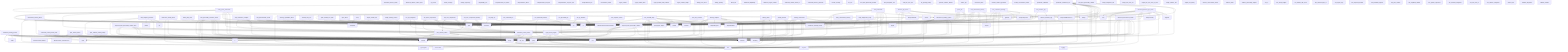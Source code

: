 graph TD
    advanced_autonomous_trainer[advanced_autonomous_trainer]
    advanced_subzero_trainer[advanced_subzero_trainer]
    advanced_subzero_trainer_fixed[advanced_subzero_trainer_fixed]
    advanced_training_system[advanced_training_system]
    api_server[api_server]
    api_utils[api_utils]
    argparse[argparse]
    article_manager[article_manager]
    ast[ast]
    asyncio[asyncio]
    autonomous_training_demo[autonomous_training_demo]
    autonomous_training_system[autonomous_training_system]
    cleanup_repository[cleanup_repository]
    code_diagram_generator[code_diagram_generator]
    compatibility_test[compatibility_test]
    comprehensive_bot_trainer[comprehensive_bot_trainer]
    comprehensive_demo[comprehensive_demo]
    comprehensive_final_test[comprehensive_final_test]
    comprehensive_sub_zero_test[comprehensive_sub_zero_test]
    comprehensive_test[comprehensive_test]
    continuous_learning_trainer[continuous_learning_trainer]
    continuous_training_demo[continuous_training_demo]
    conversation_trainer[conversation_trainer]
    crypto_chatbot[crypto_chatbot]
    crypto_chatbot_fixed[crypto_chatbot_fixed]
    crypto_chatbot_fixed_subzero[crypto_chatbot_fixed_subzero]
    crypto_chatbot_simple[crypto_chatbot_simple]
    crypto_news_insights[crypto_news_insights]
    datetime[datetime]
    debug_exact_issue[debug_exact_issue]
    debug_greeting[debug_greeting]
    debug_strip_error[debug_strip_error]
    demo_bot[demo_bot]
    download_dailydialog[download_dailydialog]
    dual_personality_intensive_trainer[dual_personality_intensive_trainer]
    enhanced_crypto_chatbot[enhanced_crypto_chatbot]
    enhanced_kointoss_api_server[enhanced_kointoss_api_server]
    enhanced_normal_trainer[enhanced_normal_trainer]
    enhanced_normal_trainer_fixed[enhanced_normal_trainer_fixed]
    enhanced_normal_trainer_v2[enhanced_normal_trainer_v2]
    enhanced_subzero_generator[enhanced_subzero_generator]
    execute_cleanup[execute_cleanup]
    fastapi[fastapi]
    fastapi_middleware_cors[fastapi.middleware.cors]
    fastapi_responses[fastapi.responses]
    fastapi_security[fastapi.security]
    fastapi_staticfiles[fastapi.staticfiles]
    file_test[file_test]
    final_dual_personality_chatbot[final_dual_personality_chatbot]
    final_integration_test[final_integration_test]
    final_sub_zero_test[final_sub_zero_test]
    final_system_verification[final_system_verification]
    final_verification[final_verification]
    final_verification_complete[final_verification_complete]
    fix_greeting_debug[fix_greeting_debug]
    full_implementation_check[full_implementation_check]
    generate_subzero_dataset[generate_subzero_dataset]
    glob[glob]
    iframe_app[iframe_app]
    improved_dual_personality_chatbot[improved_dual_personality_chatbot]
    improved_dual_personality_chatbot_fixed[improved_dual_personality_chatbot_fixed]
    interactive_demo[interactive_demo]
    json[json]
    kointoss_api_server[kointoss_api_server]
    kointoss_streamlit_app[kointoss_streamlit_app]
    kucoin_client[kucoin.client]
    learning_capabilities_demo[learning_capabilities_demo]
    logging[logging]
    massive_subzero_generator[massive_subzero_generator]
    math[math]
    matplotlib_dates[matplotlib.dates]
    matplotlib_pyplot[matplotlib.pyplot]
    minimal_strip_test[minimal_strip_test]
    normal_conversation_trainer[normal_conversation_trainer]
    numpy[numpy]
    os[os]
    pandas[pandas]
    pathlib[pathlib]
    pickle[pickle]
    plotly_graph_objects[plotly.graph_objects]
    production_validation[production_validation]
    production_verification_test[production_verification_test]
    pure_dual_personality_chatbot[pure_dual_personality_chatbot]
    pure_normal_trainer[pure_normal_trainer]
    pure_subzero_trainer[pure_subzero_trainer]
    pure_subzero_trainer_backup[pure_subzero_trainer_backup]
    pycoingecko[pycoingecko]
    pydantic[pydantic]
    quick_chatbot_test_fixed[quick_chatbot_test_fixed]
    quick_demo[quick_demo]
    quick_test[quick_test]
    random[random]
    re[re]
    requests[requests]
    setup[setup]
    setuptools[setuptools]
    signal[signal]
    simple_chatbot_test[simple_chatbot_test]
    simple_integration_test[simple_integration_test]
    simple_sub_zero_test[simple_sub_zero_test]
    simple_sub_zero_test_no_torch[simple_sub_zero_test_no_torch]
    simple_subzero_test[simple_subzero_test]
    simple_test_debug[simple_test_debug]
    simple_training_monitor[simple_training_monitor]
    sklearn_feature_extraction_text[sklearn.feature_extraction.text]
    sklearn_metrics_pairwise[sklearn.metrics.pairwise]
    start_autonomous_training[start_autonomous_training]
    streamlit[streamlit]
    subzero_conversation_trainer[subzero_conversation_trainer]
    subzero_demo[subzero_demo]
    subzero_personality_adapter[subzero_personality_adapter]
    sys[sys]
    test_ai[test_ai]
    test_api_integration[test_api_integration]
    test_article_insights[test_article_insights]
    test_basic_components[test_basic_components]
    test_chatbot_with_news[test_chatbot_with_news]
    test_continuous_learning[test_continuous_learning]
    test_core_components[test_core_components]
    test_core_components_backup[test_core_components_backup]
    test_doge_fix[test_doge_fix]
    test_enhanced_bot[test_enhanced_bot]
    test_enhanced_bot_v2[test_enhanced_bot_v2]
    test_enhanced_features[test_enhanced_features]
    test_import_only[test_import_only]
    test_improved_chatbot[test_improved_chatbot]
    test_individual_imports[test_individual_imports]
    test_kointoss_app[test_kointoss_app]
    test_personality_fix[test_personality_fix]
    test_pi_detection[test_pi_detection]
    test_pure_chatbot[test_pure_chatbot]
    test_response_format[test_response_format]
    test_simplified_chatbot[test_simplified_chatbot]
    test_specific_responses[test_specific_responses]
    test_streamlit_deps[test_streamlit_deps]
    test_streamlit_integration[test_streamlit_integration]
    test_sub_zero_fix[test_sub_zero_fix]
    test_subzero_integration[test_subzero_integration]
    test_user_scenario[test_user_scenario]
    threading[threading]
    time[time]
    timeout_test[timeout_test]
    traceback[traceback]
    training_analytics[training_analytics]
    training_demo[training_demo]
    training_monitor[training_monitor]
    training_orchestrator[training_orchestrator]
    typing[typing]
    uuid[uuid]
    uvicorn[uvicorn]
    vaderSentiment_vaderSentiment[vaderSentiment.vaderSentiment]
    validate_integration[validate_integration]
    validate_subzero[validate_subzero]
    verify_autonomous_training[verify_autonomous_training]
    verify_deployment_ready[verify_deployment_ready]
    advanced_autonomous_trainer --> datetime
    advanced_autonomous_trainer --> improved_dual_personality_chatbot
    advanced_autonomous_trainer --> json
    advanced_autonomous_trainer --> numpy
    advanced_autonomous_trainer --> random
    advanced_autonomous_trainer --> requests
    advanced_autonomous_trainer --> threading
    advanced_autonomous_trainer --> time
    advanced_autonomous_trainer --> traceback
    advanced_autonomous_trainer --> typing
    advanced_training_system --> datetime
    advanced_training_system --> json
    advanced_training_system --> math
    advanced_training_system --> numpy
    advanced_training_system --> pickle
    advanced_training_system --> random
    advanced_training_system --> re
    advanced_training_system --> threading
    advanced_training_system --> time
    advanced_training_system --> typing
    api_utils --> kucoin_client
    api_utils --> logging
    api_utils --> pycoingecko
    api_utils --> requests
    api_utils --> time
    autonomous_training_demo --> glob
    autonomous_training_demo --> improved_dual_personality_chatbot
    autonomous_training_demo --> json
    autonomous_training_demo --> os
    autonomous_training_demo --> sys
    autonomous_training_demo --> time
    autonomous_training_demo --> traceback
    autonomous_training_system --> datetime
    autonomous_training_system --> improved_dual_personality_chatbot
    autonomous_training_system --> json
    autonomous_training_system --> numpy
    autonomous_training_system --> random
    autonomous_training_system --> threading
    autonomous_training_system --> time
    autonomous_training_system --> typing
    code_diagram_generator --> ast
    code_diagram_generator --> json
    code_diagram_generator --> os
    code_diagram_generator --> pathlib
    code_diagram_generator --> re
    code_diagram_generator --> typing
    continuous_training_demo --> improved_dual_personality_chatbot
    continuous_training_demo --> random
    continuous_training_demo --> time
    crypto_news_insights --> datetime
    crypto_news_insights --> json
    crypto_news_insights --> re
    crypto_news_insights --> requests
    crypto_news_insights --> time
    crypto_news_insights --> typing
    debug_strip_error --> improved_dual_personality_chatbot
    debug_strip_error --> traceback
    dual_personality_intensive_trainer --> datetime
    dual_personality_intensive_trainer --> improved_dual_personality_chatbot
    dual_personality_intensive_trainer --> json
    dual_personality_intensive_trainer --> numpy
    dual_personality_intensive_trainer --> random
    dual_personality_intensive_trainer --> requests
    dual_personality_intensive_trainer --> threading
    dual_personality_intensive_trainer --> time
    dual_personality_intensive_trainer --> traceback
    dual_personality_intensive_trainer --> typing
    enhanced_kointoss_api_server --> advanced_autonomous_trainer
    enhanced_kointoss_api_server --> argparse
    enhanced_kointoss_api_server --> asyncio
    enhanced_kointoss_api_server --> datetime
    enhanced_kointoss_api_server --> fastapi
    enhanced_kointoss_api_server --> fastapi_middleware_cors
    enhanced_kointoss_api_server --> fastapi_responses
    enhanced_kointoss_api_server --> fastapi_security
    enhanced_kointoss_api_server --> improved_dual_personality_chatbot
    enhanced_kointoss_api_server --> json
    enhanced_kointoss_api_server --> logging
    enhanced_kointoss_api_server --> pydantic
    enhanced_kointoss_api_server --> time
    enhanced_kointoss_api_server --> typing
    enhanced_kointoss_api_server --> uuid
    enhanced_kointoss_api_server --> uvicorn
    enhanced_normal_trainer --> api_utils
    enhanced_normal_trainer --> json
    enhanced_normal_trainer --> math
    enhanced_normal_trainer --> numpy
    enhanced_normal_trainer --> random
    enhanced_normal_trainer --> re
    enhanced_normal_trainer --> typing
    enhanced_normal_trainer_fixed --> api_utils
    enhanced_normal_trainer_fixed --> json
    enhanced_normal_trainer_fixed --> math
    enhanced_normal_trainer_fixed --> numpy
    enhanced_normal_trainer_fixed --> random
    enhanced_normal_trainer_fixed --> re
    enhanced_normal_trainer_fixed --> typing
    final_system_verification --> api_utils
    final_system_verification --> autonomous_training_system
    final_system_verification --> datetime
    final_system_verification --> enhanced_normal_trainer
    final_system_verification --> improved_dual_personality_chatbot
    final_system_verification --> os
    final_system_verification --> pure_subzero_trainer
    final_system_verification --> streamlit
    final_system_verification --> sys
    final_verification --> api_utils
    final_verification --> autonomous_training_system
    final_verification --> continuous_learning_trainer
    final_verification --> datetime
    final_verification --> enhanced_normal_trainer
    final_verification --> improved_dual_personality_chatbot
    final_verification --> json
    final_verification --> os
    final_verification --> pure_subzero_trainer
    final_verification --> streamlit
    final_verification --> sys
    final_verification --> time
    final_verification_complete --> api_utils
    final_verification_complete --> enhanced_normal_trainer
    final_verification_complete --> improved_dual_personality_chatbot
    final_verification_complete --> pure_subzero_trainer
    final_verification_complete --> traceback
    full_implementation_check --> continuous_learning_trainer
    full_implementation_check --> glob
    full_implementation_check --> improved_dual_personality_chatbot
    full_implementation_check --> os
    full_implementation_check --> sys
    full_implementation_check --> traceback
    improved_dual_personality_chatbot --> crypto_news_insights
    improved_dual_personality_chatbot --> datetime
    improved_dual_personality_chatbot --> enhanced_normal_trainer
    improved_dual_personality_chatbot --> json
    improved_dual_personality_chatbot --> pure_subzero_trainer
    improved_dual_personality_chatbot --> random
    improved_dual_personality_chatbot --> re
    improved_dual_personality_chatbot --> typing
    improved_dual_personality_chatbot_fixed --> crypto_news_insights
    improved_dual_personality_chatbot_fixed --> datetime
    improved_dual_personality_chatbot_fixed --> enhanced_normal_trainer
    improved_dual_personality_chatbot_fixed --> json
    improved_dual_personality_chatbot_fixed --> pure_subzero_trainer
    improved_dual_personality_chatbot_fixed --> random
    improved_dual_personality_chatbot_fixed --> re
    improved_dual_personality_chatbot_fixed --> typing
    kointoss_api_server --> fastapi
    kointoss_api_server --> fastapi_middleware_cors
    kointoss_api_server --> fastapi_responses
    kointoss_api_server --> fastapi_staticfiles
    kointoss_api_server --> improved_dual_personality_chatbot
    kointoss_api_server --> json
    kointoss_api_server --> pydantic
    kointoss_api_server --> typing
    kointoss_api_server --> uvicorn
    kointoss_streamlit_app --> datetime
    kointoss_streamlit_app --> improved_dual_personality_chatbot
    kointoss_streamlit_app --> json
    kointoss_streamlit_app --> streamlit
    kointoss_streamlit_app --> time
    learning_capabilities_demo --> glob
    learning_capabilities_demo --> improved_dual_personality_chatbot
    learning_capabilities_demo --> os
    learning_capabilities_demo --> sys
    learning_capabilities_demo --> traceback
    minimal_strip_test --> improved_dual_personality_chatbot
    minimal_strip_test --> traceback
    production_verification_test --> advanced_autonomous_trainer
    production_verification_test --> datetime
    production_verification_test --> enhanced_kointoss_api_server
    production_verification_test --> fastapi
    production_verification_test --> fastapi_middleware_cors
    production_verification_test --> improved_dual_personality_chatbot
    production_verification_test --> json
    production_verification_test --> os
    production_verification_test --> pydantic
    production_verification_test --> requests
    production_verification_test --> threading
    production_verification_test --> time
    production_verification_test --> uvicorn
    pure_normal_trainer --> json
    pure_normal_trainer --> numpy
    pure_normal_trainer --> random
    pure_normal_trainer --> re
    pure_normal_trainer --> sklearn_feature_extraction_text
    pure_normal_trainer --> sklearn_metrics_pairwise
    pure_normal_trainer --> typing
    pure_subzero_trainer --> json
    pure_subzero_trainer --> math
    pure_subzero_trainer --> numpy
    pure_subzero_trainer --> random
    pure_subzero_trainer --> re
    pure_subzero_trainer --> typing
    pure_subzero_trainer_backup --> json
    pure_subzero_trainer_backup --> math
    pure_subzero_trainer_backup --> numpy
    pure_subzero_trainer_backup --> random
    pure_subzero_trainer_backup --> re
    pure_subzero_trainer_backup --> typing
    quick_chatbot_test_fixed --> improved_dual_personality_chatbot
    quick_chatbot_test_fixed --> traceback
    quick_demo --> improved_dual_personality_chatbot
    quick_demo --> os
    quick_demo --> sys
    quick_demo --> traceback
    quick_test --> autonomous_training_system
    quick_test --> continuous_learning_trainer
    quick_test --> improved_dual_personality_chatbot
    quick_test --> os
    quick_test --> sys
    quick_test --> traceback
    setup --> os
    setup --> setuptools
    simple_chatbot_test --> improved_dual_personality_chatbot
    simple_chatbot_test --> traceback
    simple_training_monitor --> datetime
    simple_training_monitor --> improved_dual_personality_chatbot
    start_autonomous_training --> advanced_autonomous_trainer
    start_autonomous_training --> asyncio
    start_autonomous_training --> datetime
    start_autonomous_training --> improved_dual_personality_chatbot
    start_autonomous_training --> signal
    start_autonomous_training --> sys
    start_autonomous_training --> threading
    start_autonomous_training --> time
    test_api_integration --> api_utils
    test_api_integration --> enhanced_normal_trainer
    test_api_integration --> traceback
    test_basic_components --> crypto_news_insights
    test_basic_components --> enhanced_normal_trainer
    test_basic_components --> os
    test_basic_components --> pure_subzero_trainer
    test_basic_components --> sys
    test_basic_components --> traceback
    test_continuous_learning --> autonomous_training_system
    test_continuous_learning --> continuous_learning_trainer
    test_continuous_learning --> glob
    test_continuous_learning --> improved_dual_personality_chatbot
    test_continuous_learning --> json
    test_continuous_learning --> os
    test_continuous_learning --> sys
    test_continuous_learning --> time
    test_continuous_learning --> traceback
    test_core_components --> crypto_news_insights
    test_core_components --> enhanced_normal_trainer
    test_core_components --> pure_subzero_trainer
    test_core_components --> traceback
    test_core_components_backup --> crypto_news_insights
    test_core_components_backup --> enhanced_normal_trainer
    test_core_components_backup --> pure_subzero_trainer
    test_core_components_backup --> traceback
    test_doge_fix --> improved_dual_personality_chatbot
    test_doge_fix --> traceback
    test_enhanced_bot --> improved_dual_personality_chatbot
    test_enhanced_bot --> time
    test_enhanced_features --> datetime
    test_enhanced_features --> improved_dual_personality_chatbot
    test_enhanced_features --> json
    test_enhanced_features --> traceback
    test_kointoss_app --> kointoss_streamlit_app
    test_kointoss_app --> traceback
    test_personality_fix --> improved_dual_personality_chatbot
    test_personality_fix --> traceback
    test_pi_detection --> api_utils
    test_pi_detection --> enhanced_normal_trainer
    test_pi_detection --> sys
    test_pi_detection --> traceback
    test_response_format --> improved_dual_personality_chatbot
    test_response_format --> traceback
    test_streamlit_deps --> api_utils
    test_streamlit_deps --> datetime
    test_streamlit_deps --> improved_dual_personality_chatbot
    test_streamlit_deps --> pandas
    test_streamlit_deps --> plotly_graph_objects
    test_streamlit_deps --> re
    test_streamlit_deps --> requests
    test_streamlit_deps --> streamlit
    test_streamlit_deps --> time
    test_streamlit_deps --> traceback
    test_streamlit_deps --> vaderSentiment_vaderSentiment
    test_user_scenario --> improved_dual_personality_chatbot
    test_user_scenario --> traceback
    training_analytics --> datetime
    training_analytics --> glob
    training_analytics --> json
    training_analytics --> matplotlib_dates
    training_analytics --> matplotlib_pyplot
    training_analytics --> numpy
    training_analytics --> os
    training_analytics --> time
    training_analytics --> typing
    training_demo --> datetime
    training_demo --> improved_dual_personality_chatbot
    training_demo --> random
    training_demo --> sys
    training_demo --> threading
    training_demo --> time
    training_monitor --> datetime
    training_monitor --> json
    training_monitor --> os
    training_monitor --> time
    training_orchestrator --> asyncio
    training_orchestrator --> datetime
    training_orchestrator --> json
    training_orchestrator --> numpy
    training_orchestrator --> signal
    training_orchestrator --> sys
    training_orchestrator --> threading
    training_orchestrator --> time
    training_orchestrator --> traceback
    training_orchestrator --> typing
    verify_autonomous_training --> os
    verify_deployment_ready --> crypto_news_insights
    verify_deployment_ready --> enhanced_normal_trainer
    verify_deployment_ready --> json
    verify_deployment_ready --> pure_subzero_trainer
    verify_deployment_ready --> sys